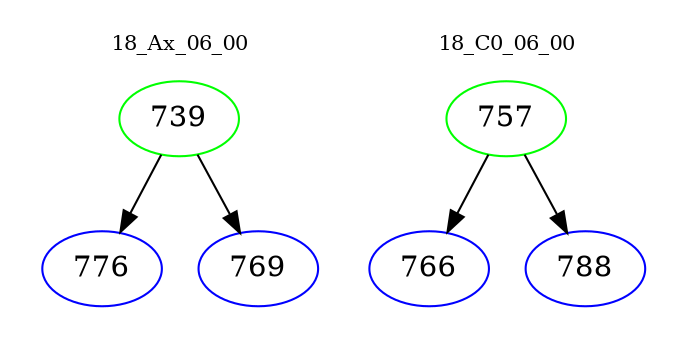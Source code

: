 digraph{
subgraph cluster_0 {
color = white
label = "18_Ax_06_00";
fontsize=10;
T0_739 [label="739", color="green"]
T0_739 -> T0_776 [color="black"]
T0_776 [label="776", color="blue"]
T0_739 -> T0_769 [color="black"]
T0_769 [label="769", color="blue"]
}
subgraph cluster_1 {
color = white
label = "18_C0_06_00";
fontsize=10;
T1_757 [label="757", color="green"]
T1_757 -> T1_766 [color="black"]
T1_766 [label="766", color="blue"]
T1_757 -> T1_788 [color="black"]
T1_788 [label="788", color="blue"]
}
}
